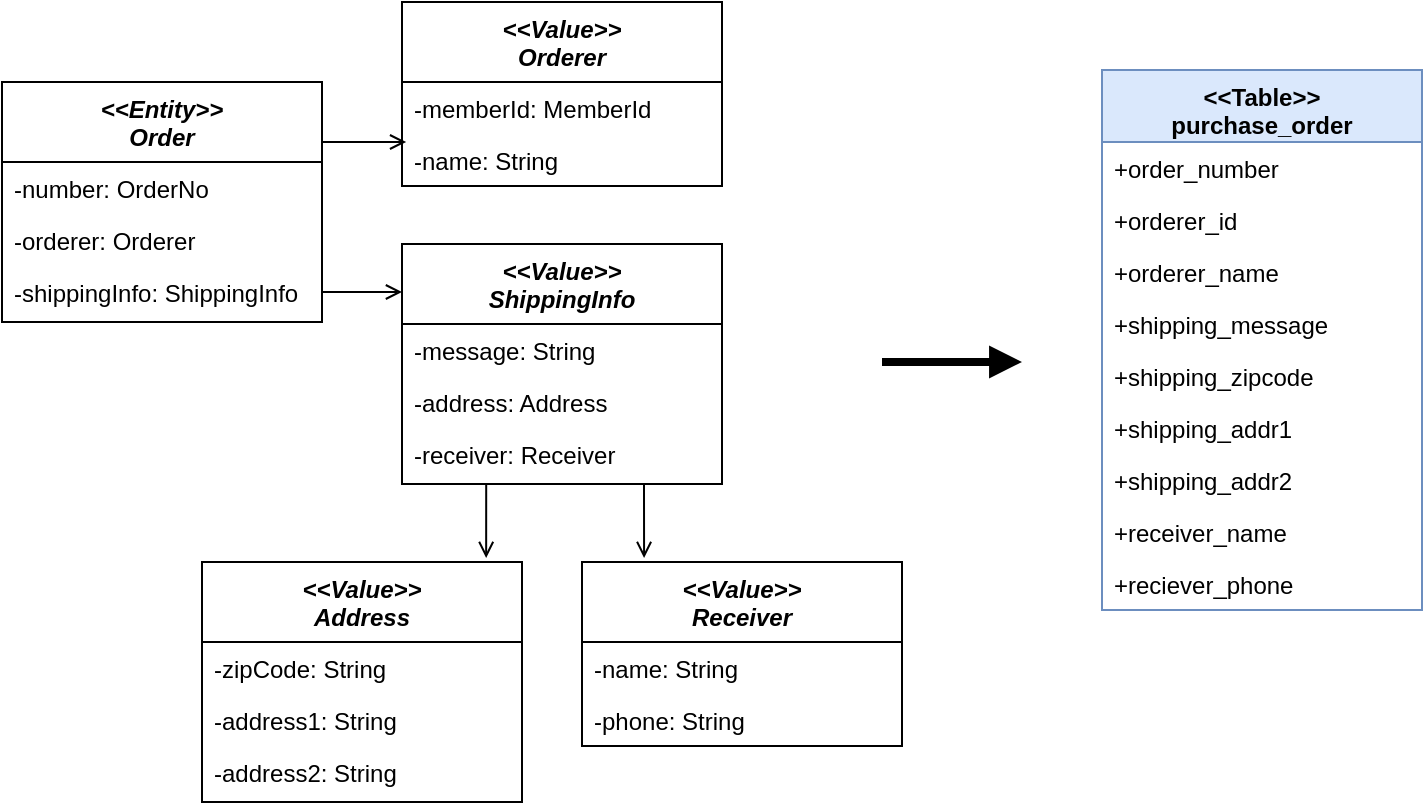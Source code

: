 <mxfile version="24.4.13" type="device">
  <diagram id="C5RBs43oDa-KdzZeNtuy" name="Page-1">
    <mxGraphModel dx="1114" dy="894" grid="1" gridSize="10" guides="1" tooltips="1" connect="1" arrows="1" fold="1" page="1" pageScale="1" pageWidth="827" pageHeight="1169" math="0" shadow="0">
      <root>
        <mxCell id="WIyWlLk6GJQsqaUBKTNV-0" />
        <mxCell id="WIyWlLk6GJQsqaUBKTNV-1" parent="WIyWlLk6GJQsqaUBKTNV-0" />
        <mxCell id="brnnDgdsa4YXWkZtOql1-0" value="&lt;&lt;Entity&gt;&gt;&#xa;Order" style="swimlane;fontStyle=3;align=center;verticalAlign=top;childLayout=stackLayout;horizontal=1;startSize=40;horizontalStack=0;resizeParent=1;resizeLast=0;collapsible=1;marginBottom=0;rounded=0;shadow=0;strokeWidth=1;" vertex="1" parent="WIyWlLk6GJQsqaUBKTNV-1">
          <mxGeometry x="30" y="90" width="160" height="120" as="geometry">
            <mxRectangle x="230" y="140" width="160" height="26" as="alternateBounds" />
          </mxGeometry>
        </mxCell>
        <mxCell id="brnnDgdsa4YXWkZtOql1-1" value="-number: OrderNo" style="text;align=left;verticalAlign=top;spacingLeft=4;spacingRight=4;overflow=hidden;rotatable=0;points=[[0,0.5],[1,0.5]];portConstraint=eastwest;" vertex="1" parent="brnnDgdsa4YXWkZtOql1-0">
          <mxGeometry y="40" width="160" height="26" as="geometry" />
        </mxCell>
        <mxCell id="brnnDgdsa4YXWkZtOql1-2" value="-orderer: Orderer" style="text;align=left;verticalAlign=top;spacingLeft=4;spacingRight=4;overflow=hidden;rotatable=0;points=[[0,0.5],[1,0.5]];portConstraint=eastwest;rounded=0;shadow=0;html=0;" vertex="1" parent="brnnDgdsa4YXWkZtOql1-0">
          <mxGeometry y="66" width="160" height="26" as="geometry" />
        </mxCell>
        <mxCell id="brnnDgdsa4YXWkZtOql1-3" value="-shippingInfo: ShippingInfo" style="text;align=left;verticalAlign=top;spacingLeft=4;spacingRight=4;overflow=hidden;rotatable=0;points=[[0,0.5],[1,0.5]];portConstraint=eastwest;rounded=0;shadow=0;html=0;" vertex="1" parent="brnnDgdsa4YXWkZtOql1-0">
          <mxGeometry y="92" width="160" height="26" as="geometry" />
        </mxCell>
        <mxCell id="brnnDgdsa4YXWkZtOql1-6" value="&lt;&lt;Value&gt;&gt;&#xa;Orderer" style="swimlane;fontStyle=3;align=center;verticalAlign=top;childLayout=stackLayout;horizontal=1;startSize=40;horizontalStack=0;resizeParent=1;resizeLast=0;collapsible=1;marginBottom=0;rounded=0;shadow=0;strokeWidth=1;" vertex="1" parent="WIyWlLk6GJQsqaUBKTNV-1">
          <mxGeometry x="230" y="50" width="160" height="92" as="geometry">
            <mxRectangle x="230" y="140" width="160" height="26" as="alternateBounds" />
          </mxGeometry>
        </mxCell>
        <mxCell id="brnnDgdsa4YXWkZtOql1-7" value="-memberId: MemberId" style="text;align=left;verticalAlign=top;spacingLeft=4;spacingRight=4;overflow=hidden;rotatable=0;points=[[0,0.5],[1,0.5]];portConstraint=eastwest;" vertex="1" parent="brnnDgdsa4YXWkZtOql1-6">
          <mxGeometry y="40" width="160" height="26" as="geometry" />
        </mxCell>
        <mxCell id="brnnDgdsa4YXWkZtOql1-8" value="-name: String" style="text;align=left;verticalAlign=top;spacingLeft=4;spacingRight=4;overflow=hidden;rotatable=0;points=[[0,0.5],[1,0.5]];portConstraint=eastwest;rounded=0;shadow=0;html=0;" vertex="1" parent="brnnDgdsa4YXWkZtOql1-6">
          <mxGeometry y="66" width="160" height="26" as="geometry" />
        </mxCell>
        <mxCell id="brnnDgdsa4YXWkZtOql1-10" value="&lt;&lt;Value&gt;&gt;&#xa;ShippingInfo" style="swimlane;fontStyle=3;align=center;verticalAlign=top;childLayout=stackLayout;horizontal=1;startSize=40;horizontalStack=0;resizeParent=1;resizeLast=0;collapsible=1;marginBottom=0;rounded=0;shadow=0;strokeWidth=1;" vertex="1" parent="WIyWlLk6GJQsqaUBKTNV-1">
          <mxGeometry x="230" y="171" width="160" height="120" as="geometry">
            <mxRectangle x="230" y="140" width="160" height="26" as="alternateBounds" />
          </mxGeometry>
        </mxCell>
        <mxCell id="brnnDgdsa4YXWkZtOql1-11" value="-message: String" style="text;align=left;verticalAlign=top;spacingLeft=4;spacingRight=4;overflow=hidden;rotatable=0;points=[[0,0.5],[1,0.5]];portConstraint=eastwest;" vertex="1" parent="brnnDgdsa4YXWkZtOql1-10">
          <mxGeometry y="40" width="160" height="26" as="geometry" />
        </mxCell>
        <mxCell id="brnnDgdsa4YXWkZtOql1-12" value="-address: Address" style="text;align=left;verticalAlign=top;spacingLeft=4;spacingRight=4;overflow=hidden;rotatable=0;points=[[0,0.5],[1,0.5]];portConstraint=eastwest;rounded=0;shadow=0;html=0;" vertex="1" parent="brnnDgdsa4YXWkZtOql1-10">
          <mxGeometry y="66" width="160" height="26" as="geometry" />
        </mxCell>
        <mxCell id="brnnDgdsa4YXWkZtOql1-13" value="-receiver: Receiver" style="text;align=left;verticalAlign=top;spacingLeft=4;spacingRight=4;overflow=hidden;rotatable=0;points=[[0,0.5],[1,0.5]];portConstraint=eastwest;rounded=0;shadow=0;html=0;" vertex="1" parent="brnnDgdsa4YXWkZtOql1-10">
          <mxGeometry y="92" width="160" height="26" as="geometry" />
        </mxCell>
        <mxCell id="brnnDgdsa4YXWkZtOql1-14" value="&lt;&lt;Value&gt;&gt;&#xa;Address" style="swimlane;fontStyle=3;align=center;verticalAlign=top;childLayout=stackLayout;horizontal=1;startSize=40;horizontalStack=0;resizeParent=1;resizeLast=0;collapsible=1;marginBottom=0;rounded=0;shadow=0;strokeWidth=1;" vertex="1" parent="WIyWlLk6GJQsqaUBKTNV-1">
          <mxGeometry x="130" y="330" width="160" height="120" as="geometry">
            <mxRectangle x="230" y="140" width="160" height="26" as="alternateBounds" />
          </mxGeometry>
        </mxCell>
        <mxCell id="brnnDgdsa4YXWkZtOql1-15" value="-zipCode: String" style="text;align=left;verticalAlign=top;spacingLeft=4;spacingRight=4;overflow=hidden;rotatable=0;points=[[0,0.5],[1,0.5]];portConstraint=eastwest;" vertex="1" parent="brnnDgdsa4YXWkZtOql1-14">
          <mxGeometry y="40" width="160" height="26" as="geometry" />
        </mxCell>
        <mxCell id="brnnDgdsa4YXWkZtOql1-16" value="-address1: String" style="text;align=left;verticalAlign=top;spacingLeft=4;spacingRight=4;overflow=hidden;rotatable=0;points=[[0,0.5],[1,0.5]];portConstraint=eastwest;rounded=0;shadow=0;html=0;" vertex="1" parent="brnnDgdsa4YXWkZtOql1-14">
          <mxGeometry y="66" width="160" height="26" as="geometry" />
        </mxCell>
        <mxCell id="brnnDgdsa4YXWkZtOql1-17" value="-address2: String" style="text;align=left;verticalAlign=top;spacingLeft=4;spacingRight=4;overflow=hidden;rotatable=0;points=[[0,0.5],[1,0.5]];portConstraint=eastwest;rounded=0;shadow=0;html=0;" vertex="1" parent="brnnDgdsa4YXWkZtOql1-14">
          <mxGeometry y="92" width="160" height="26" as="geometry" />
        </mxCell>
        <mxCell id="brnnDgdsa4YXWkZtOql1-18" value="&lt;&lt;Value&gt;&gt;&#xa;Receiver" style="swimlane;fontStyle=3;align=center;verticalAlign=top;childLayout=stackLayout;horizontal=1;startSize=40;horizontalStack=0;resizeParent=1;resizeLast=0;collapsible=1;marginBottom=0;rounded=0;shadow=0;strokeWidth=1;" vertex="1" parent="WIyWlLk6GJQsqaUBKTNV-1">
          <mxGeometry x="320" y="330" width="160" height="92" as="geometry">
            <mxRectangle x="230" y="140" width="160" height="26" as="alternateBounds" />
          </mxGeometry>
        </mxCell>
        <mxCell id="brnnDgdsa4YXWkZtOql1-19" value="-name: String" style="text;align=left;verticalAlign=top;spacingLeft=4;spacingRight=4;overflow=hidden;rotatable=0;points=[[0,0.5],[1,0.5]];portConstraint=eastwest;" vertex="1" parent="brnnDgdsa4YXWkZtOql1-18">
          <mxGeometry y="40" width="160" height="26" as="geometry" />
        </mxCell>
        <mxCell id="brnnDgdsa4YXWkZtOql1-20" value="-phone: String" style="text;align=left;verticalAlign=top;spacingLeft=4;spacingRight=4;overflow=hidden;rotatable=0;points=[[0,0.5],[1,0.5]];portConstraint=eastwest;rounded=0;shadow=0;html=0;" vertex="1" parent="brnnDgdsa4YXWkZtOql1-18">
          <mxGeometry y="66" width="160" height="26" as="geometry" />
        </mxCell>
        <mxCell id="brnnDgdsa4YXWkZtOql1-21" value="&lt;&lt;Table&gt;&gt;&#xa;purchase_order" style="swimlane;fontStyle=1;align=center;verticalAlign=top;childLayout=stackLayout;horizontal=1;startSize=36;horizontalStack=0;resizeParent=1;resizeLast=0;collapsible=1;marginBottom=0;rounded=0;shadow=0;strokeWidth=1;fillColor=#dae8fc;strokeColor=#6c8ebf;" vertex="1" parent="WIyWlLk6GJQsqaUBKTNV-1">
          <mxGeometry x="580" y="84" width="160" height="270" as="geometry">
            <mxRectangle x="550" y="140" width="160" height="26" as="alternateBounds" />
          </mxGeometry>
        </mxCell>
        <mxCell id="brnnDgdsa4YXWkZtOql1-22" value="+order_number" style="text;align=left;verticalAlign=top;spacingLeft=4;spacingRight=4;overflow=hidden;rotatable=0;points=[[0,0.5],[1,0.5]];portConstraint=eastwest;" vertex="1" parent="brnnDgdsa4YXWkZtOql1-21">
          <mxGeometry y="36" width="160" height="26" as="geometry" />
        </mxCell>
        <mxCell id="brnnDgdsa4YXWkZtOql1-23" value="+orderer_id" style="text;align=left;verticalAlign=top;spacingLeft=4;spacingRight=4;overflow=hidden;rotatable=0;points=[[0,0.5],[1,0.5]];portConstraint=eastwest;rounded=0;shadow=0;html=0;" vertex="1" parent="brnnDgdsa4YXWkZtOql1-21">
          <mxGeometry y="62" width="160" height="26" as="geometry" />
        </mxCell>
        <mxCell id="brnnDgdsa4YXWkZtOql1-24" value="+orderer_name" style="text;align=left;verticalAlign=top;spacingLeft=4;spacingRight=4;overflow=hidden;rotatable=0;points=[[0,0.5],[1,0.5]];portConstraint=eastwest;rounded=0;shadow=0;html=0;" vertex="1" parent="brnnDgdsa4YXWkZtOql1-21">
          <mxGeometry y="88" width="160" height="26" as="geometry" />
        </mxCell>
        <mxCell id="brnnDgdsa4YXWkZtOql1-25" value="+shipping_message" style="text;align=left;verticalAlign=top;spacingLeft=4;spacingRight=4;overflow=hidden;rotatable=0;points=[[0,0.5],[1,0.5]];portConstraint=eastwest;rounded=0;shadow=0;html=0;" vertex="1" parent="brnnDgdsa4YXWkZtOql1-21">
          <mxGeometry y="114" width="160" height="26" as="geometry" />
        </mxCell>
        <mxCell id="brnnDgdsa4YXWkZtOql1-26" value="+shipping_zipcode" style="text;align=left;verticalAlign=top;spacingLeft=4;spacingRight=4;overflow=hidden;rotatable=0;points=[[0,0.5],[1,0.5]];portConstraint=eastwest;rounded=0;shadow=0;html=0;" vertex="1" parent="brnnDgdsa4YXWkZtOql1-21">
          <mxGeometry y="140" width="160" height="26" as="geometry" />
        </mxCell>
        <mxCell id="brnnDgdsa4YXWkZtOql1-28" value="+shipping_addr1" style="text;align=left;verticalAlign=top;spacingLeft=4;spacingRight=4;overflow=hidden;rotatable=0;points=[[0,0.5],[1,0.5]];portConstraint=eastwest;" vertex="1" parent="brnnDgdsa4YXWkZtOql1-21">
          <mxGeometry y="166" width="160" height="26" as="geometry" />
        </mxCell>
        <mxCell id="brnnDgdsa4YXWkZtOql1-29" value="+shipping_addr2" style="text;align=left;verticalAlign=top;spacingLeft=4;spacingRight=4;overflow=hidden;rotatable=0;points=[[0,0.5],[1,0.5]];portConstraint=eastwest;" vertex="1" parent="brnnDgdsa4YXWkZtOql1-21">
          <mxGeometry y="192" width="160" height="26" as="geometry" />
        </mxCell>
        <mxCell id="brnnDgdsa4YXWkZtOql1-30" value="+receiver_name" style="text;align=left;verticalAlign=top;spacingLeft=4;spacingRight=4;overflow=hidden;rotatable=0;points=[[0,0.5],[1,0.5]];portConstraint=eastwest;" vertex="1" parent="brnnDgdsa4YXWkZtOql1-21">
          <mxGeometry y="218" width="160" height="26" as="geometry" />
        </mxCell>
        <mxCell id="brnnDgdsa4YXWkZtOql1-31" value="+reciever_phone" style="text;align=left;verticalAlign=top;spacingLeft=4;spacingRight=4;overflow=hidden;rotatable=0;points=[[0,0.5],[1,0.5]];portConstraint=eastwest;" vertex="1" parent="brnnDgdsa4YXWkZtOql1-21">
          <mxGeometry y="244" width="160" height="26" as="geometry" />
        </mxCell>
        <mxCell id="brnnDgdsa4YXWkZtOql1-32" style="edgeStyle=orthogonalEdgeStyle;rounded=0;orthogonalLoop=1;jettySize=auto;html=1;exitX=1;exitY=0.25;exitDx=0;exitDy=0;entryX=0.013;entryY=0.154;entryDx=0;entryDy=0;entryPerimeter=0;endArrow=open;endFill=0;" edge="1" parent="WIyWlLk6GJQsqaUBKTNV-1" source="brnnDgdsa4YXWkZtOql1-0" target="brnnDgdsa4YXWkZtOql1-8">
          <mxGeometry relative="1" as="geometry" />
        </mxCell>
        <mxCell id="brnnDgdsa4YXWkZtOql1-33" style="edgeStyle=orthogonalEdgeStyle;rounded=0;orthogonalLoop=1;jettySize=auto;html=1;exitX=1;exitY=0.5;exitDx=0;exitDy=0;entryX=0;entryY=0.2;entryDx=0;entryDy=0;entryPerimeter=0;endArrow=open;endFill=0;" edge="1" parent="WIyWlLk6GJQsqaUBKTNV-1" source="brnnDgdsa4YXWkZtOql1-3" target="brnnDgdsa4YXWkZtOql1-10">
          <mxGeometry relative="1" as="geometry" />
        </mxCell>
        <mxCell id="brnnDgdsa4YXWkZtOql1-34" style="edgeStyle=orthogonalEdgeStyle;rounded=0;orthogonalLoop=1;jettySize=auto;html=1;exitX=0.25;exitY=1;exitDx=0;exitDy=0;entryX=0.888;entryY=-0.017;entryDx=0;entryDy=0;entryPerimeter=0;endArrow=open;endFill=0;" edge="1" parent="WIyWlLk6GJQsqaUBKTNV-1" source="brnnDgdsa4YXWkZtOql1-10" target="brnnDgdsa4YXWkZtOql1-14">
          <mxGeometry relative="1" as="geometry" />
        </mxCell>
        <mxCell id="brnnDgdsa4YXWkZtOql1-35" style="edgeStyle=orthogonalEdgeStyle;rounded=0;orthogonalLoop=1;jettySize=auto;html=1;exitX=0.75;exitY=1;exitDx=0;exitDy=0;entryX=0.194;entryY=-0.022;entryDx=0;entryDy=0;entryPerimeter=0;endArrow=open;endFill=0;" edge="1" parent="WIyWlLk6GJQsqaUBKTNV-1" source="brnnDgdsa4YXWkZtOql1-10" target="brnnDgdsa4YXWkZtOql1-18">
          <mxGeometry relative="1" as="geometry" />
        </mxCell>
        <mxCell id="brnnDgdsa4YXWkZtOql1-36" value="" style="endArrow=block;html=1;rounded=0;strokeWidth=4;endFill=1;" edge="1" parent="WIyWlLk6GJQsqaUBKTNV-1">
          <mxGeometry width="50" height="50" relative="1" as="geometry">
            <mxPoint x="470" y="230" as="sourcePoint" />
            <mxPoint x="540" y="230" as="targetPoint" />
          </mxGeometry>
        </mxCell>
      </root>
    </mxGraphModel>
  </diagram>
</mxfile>
